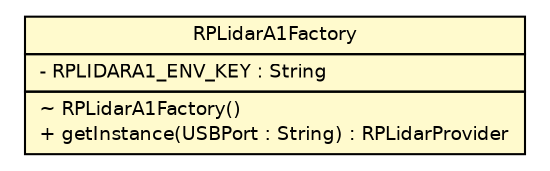 #!/usr/local/bin/dot
#
# Class diagram 
# Generated by UMLGraph version R5_6-24-gf6e263 (http://www.umlgraph.org/)
#

digraph G {
	edge [fontname="Helvetica",fontsize=10,labelfontname="Helvetica",labelfontsize=10];
	node [fontname="Helvetica",fontsize=10,shape=plaintext];
	nodesep=0.25;
	ranksep=0.5;
	// ev3dev.sensors.slamtec.RPLidarA1Factory
	c120 [label=<<table title="ev3dev.sensors.slamtec.RPLidarA1Factory" border="0" cellborder="1" cellspacing="0" cellpadding="2" port="p" bgcolor="lemonChiffon" href="./RPLidarA1Factory.html">
		<tr><td><table border="0" cellspacing="0" cellpadding="1">
<tr><td align="center" balign="center"> RPLidarA1Factory </td></tr>
		</table></td></tr>
		<tr><td><table border="0" cellspacing="0" cellpadding="1">
<tr><td align="left" balign="left"> - RPLIDARA1_ENV_KEY : String </td></tr>
		</table></td></tr>
		<tr><td><table border="0" cellspacing="0" cellpadding="1">
<tr><td align="left" balign="left"> ~ RPLidarA1Factory() </td></tr>
<tr><td align="left" balign="left"> + getInstance(USBPort : String) : RPLidarProvider </td></tr>
		</table></td></tr>
		</table>>, URL="./RPLidarA1Factory.html", fontname="Helvetica", fontcolor="black", fontsize=9.0];
}

